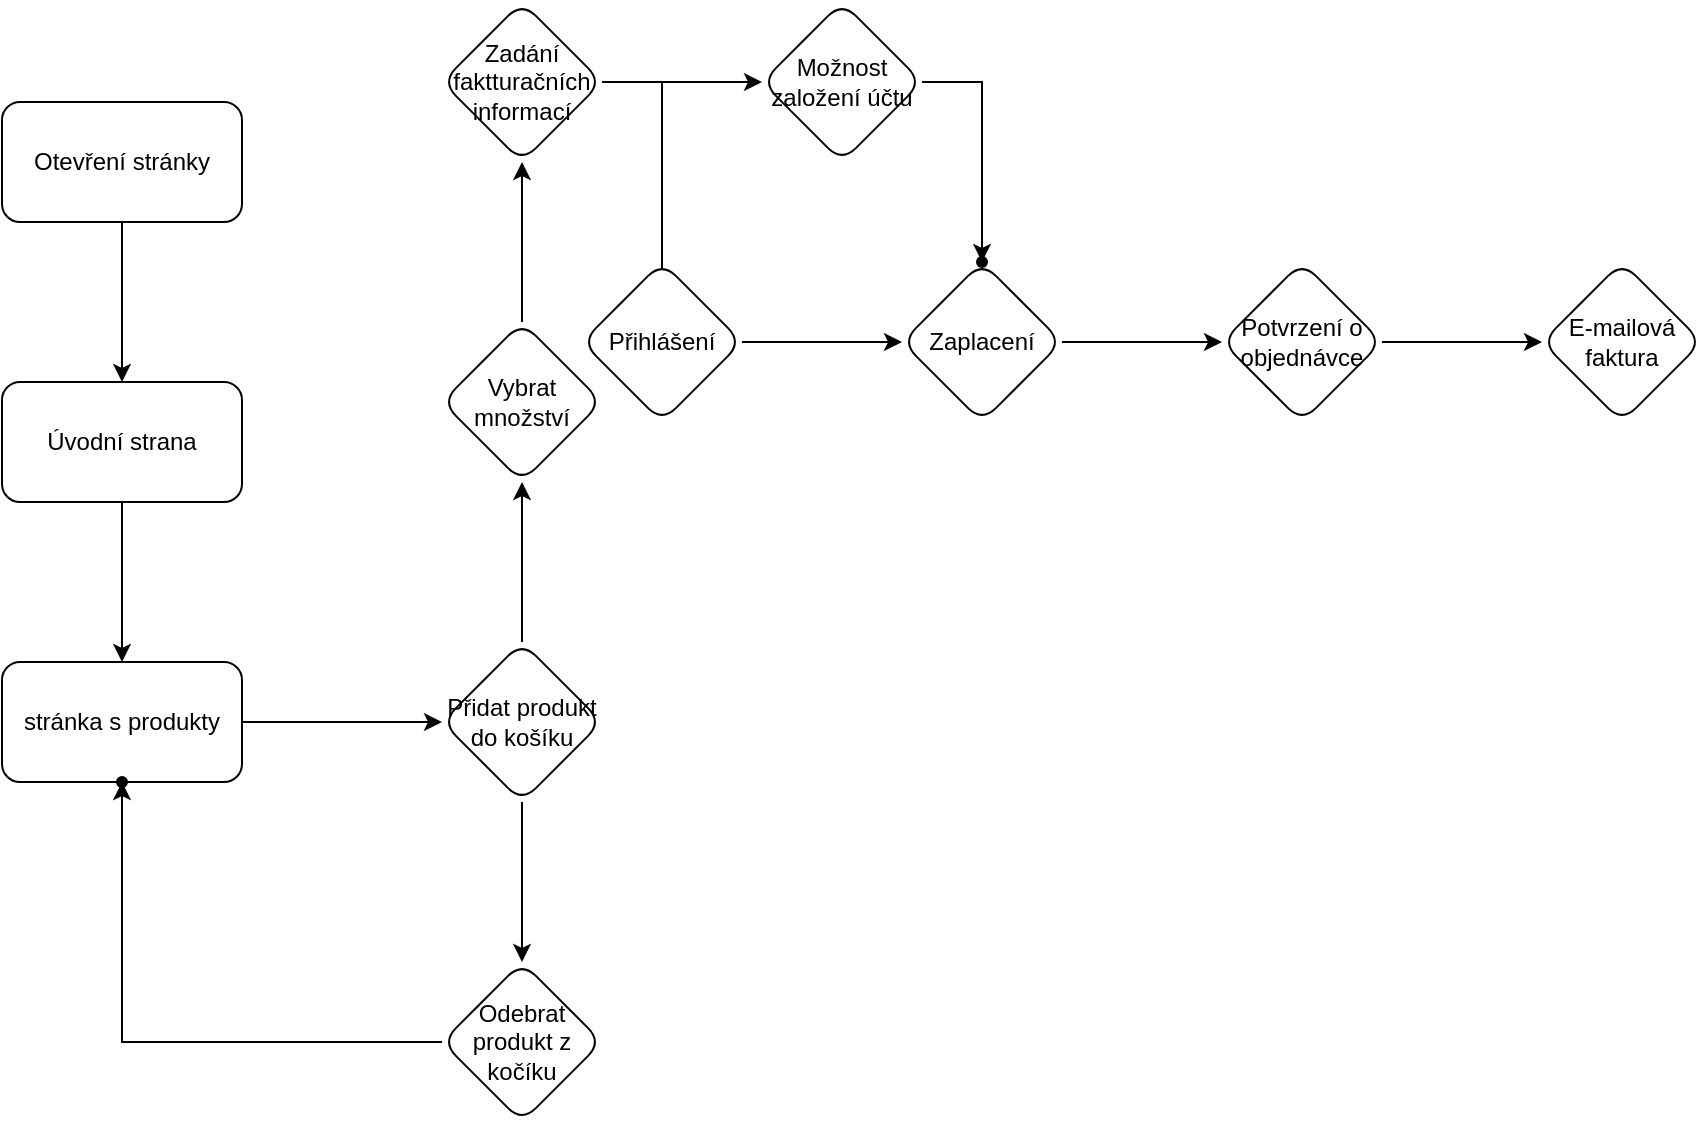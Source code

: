 <mxfile version="24.9.1">
  <diagram name="Stránka-1" id="ANxnp5V-Et5JiFklmYNx">
    <mxGraphModel dx="662" dy="1553" grid="1" gridSize="10" guides="1" tooltips="1" connect="1" arrows="1" fold="1" page="1" pageScale="1" pageWidth="827" pageHeight="1169" math="0" shadow="0">
      <root>
        <mxCell id="0" />
        <mxCell id="1" parent="0" />
        <mxCell id="ovMC8eiY4_NIdsbzDghb-4" value="" style="edgeStyle=orthogonalEdgeStyle;rounded=0;orthogonalLoop=1;jettySize=auto;html=1;" edge="1" parent="1" source="ovMC8eiY4_NIdsbzDghb-2" target="ovMC8eiY4_NIdsbzDghb-3">
          <mxGeometry relative="1" as="geometry" />
        </mxCell>
        <mxCell id="ovMC8eiY4_NIdsbzDghb-2" value="Otevření stránky" style="rounded=1;whiteSpace=wrap;html=1;" vertex="1" parent="1">
          <mxGeometry x="70" y="40" width="120" height="60" as="geometry" />
        </mxCell>
        <mxCell id="ovMC8eiY4_NIdsbzDghb-6" value="" style="edgeStyle=orthogonalEdgeStyle;rounded=0;orthogonalLoop=1;jettySize=auto;html=1;" edge="1" parent="1" source="ovMC8eiY4_NIdsbzDghb-3" target="ovMC8eiY4_NIdsbzDghb-5">
          <mxGeometry relative="1" as="geometry" />
        </mxCell>
        <mxCell id="ovMC8eiY4_NIdsbzDghb-3" value="Úvodní strana" style="whiteSpace=wrap;html=1;rounded=1;" vertex="1" parent="1">
          <mxGeometry x="70" y="180" width="120" height="60" as="geometry" />
        </mxCell>
        <mxCell id="ovMC8eiY4_NIdsbzDghb-8" value="" style="edgeStyle=orthogonalEdgeStyle;rounded=0;orthogonalLoop=1;jettySize=auto;html=1;" edge="1" parent="1" source="ovMC8eiY4_NIdsbzDghb-5" target="ovMC8eiY4_NIdsbzDghb-7">
          <mxGeometry relative="1" as="geometry" />
        </mxCell>
        <mxCell id="ovMC8eiY4_NIdsbzDghb-5" value="stránka s produkty" style="whiteSpace=wrap;html=1;rounded=1;" vertex="1" parent="1">
          <mxGeometry x="70" y="320" width="120" height="60" as="geometry" />
        </mxCell>
        <mxCell id="ovMC8eiY4_NIdsbzDghb-10" value="" style="edgeStyle=orthogonalEdgeStyle;rounded=0;orthogonalLoop=1;jettySize=auto;html=1;" edge="1" parent="1" source="ovMC8eiY4_NIdsbzDghb-7" target="ovMC8eiY4_NIdsbzDghb-9">
          <mxGeometry relative="1" as="geometry" />
        </mxCell>
        <mxCell id="ovMC8eiY4_NIdsbzDghb-14" value="" style="edgeStyle=orthogonalEdgeStyle;rounded=0;orthogonalLoop=1;jettySize=auto;html=1;" edge="1" parent="1" source="ovMC8eiY4_NIdsbzDghb-7" target="ovMC8eiY4_NIdsbzDghb-13">
          <mxGeometry relative="1" as="geometry" />
        </mxCell>
        <mxCell id="ovMC8eiY4_NIdsbzDghb-7" value="Přidat produkt do košíku" style="rhombus;whiteSpace=wrap;html=1;rounded=1;" vertex="1" parent="1">
          <mxGeometry x="290" y="310" width="80" height="80" as="geometry" />
        </mxCell>
        <mxCell id="ovMC8eiY4_NIdsbzDghb-12" value="" style="edgeStyle=orthogonalEdgeStyle;rounded=0;orthogonalLoop=1;jettySize=auto;html=1;" edge="1" parent="1" source="ovMC8eiY4_NIdsbzDghb-9" target="ovMC8eiY4_NIdsbzDghb-11">
          <mxGeometry relative="1" as="geometry" />
        </mxCell>
        <mxCell id="ovMC8eiY4_NIdsbzDghb-9" value="Vybrat množství" style="rhombus;whiteSpace=wrap;html=1;rounded=1;" vertex="1" parent="1">
          <mxGeometry x="290" y="150" width="80" height="80" as="geometry" />
        </mxCell>
        <mxCell id="ovMC8eiY4_NIdsbzDghb-18" value="" style="edgeStyle=orthogonalEdgeStyle;rounded=0;orthogonalLoop=1;jettySize=auto;html=1;" edge="1" parent="1" source="ovMC8eiY4_NIdsbzDghb-11" target="ovMC8eiY4_NIdsbzDghb-17">
          <mxGeometry relative="1" as="geometry">
            <Array as="points">
              <mxPoint x="410" y="30" />
              <mxPoint x="410" y="30" />
            </Array>
          </mxGeometry>
        </mxCell>
        <mxCell id="ovMC8eiY4_NIdsbzDghb-11" value="Zadání faktturačních informací" style="rhombus;whiteSpace=wrap;html=1;rounded=1;" vertex="1" parent="1">
          <mxGeometry x="290" y="-10" width="80" height="80" as="geometry" />
        </mxCell>
        <mxCell id="ovMC8eiY4_NIdsbzDghb-16" value="" style="edgeStyle=orthogonalEdgeStyle;rounded=0;orthogonalLoop=1;jettySize=auto;html=1;" edge="1" parent="1" source="ovMC8eiY4_NIdsbzDghb-13" target="ovMC8eiY4_NIdsbzDghb-15">
          <mxGeometry relative="1" as="geometry" />
        </mxCell>
        <mxCell id="ovMC8eiY4_NIdsbzDghb-13" value="Odebrat produkt z kočíku" style="rhombus;whiteSpace=wrap;html=1;rounded=1;" vertex="1" parent="1">
          <mxGeometry x="290" y="470" width="80" height="80" as="geometry" />
        </mxCell>
        <mxCell id="ovMC8eiY4_NIdsbzDghb-15" value="" style="shape=waypoint;sketch=0;size=6;pointerEvents=1;points=[];fillColor=default;resizable=0;rotatable=0;perimeter=centerPerimeter;snapToPoint=1;rounded=1;" vertex="1" parent="1">
          <mxGeometry x="120" y="370" width="20" height="20" as="geometry" />
        </mxCell>
        <mxCell id="ovMC8eiY4_NIdsbzDghb-28" value="" style="edgeStyle=orthogonalEdgeStyle;rounded=0;orthogonalLoop=1;jettySize=auto;html=1;" edge="1" parent="1" source="ovMC8eiY4_NIdsbzDghb-17" target="ovMC8eiY4_NIdsbzDghb-27">
          <mxGeometry relative="1" as="geometry" />
        </mxCell>
        <mxCell id="ovMC8eiY4_NIdsbzDghb-17" value="Možnost založení účtu" style="rhombus;whiteSpace=wrap;html=1;rounded=1;" vertex="1" parent="1">
          <mxGeometry x="450" y="-10" width="80" height="80" as="geometry" />
        </mxCell>
        <mxCell id="ovMC8eiY4_NIdsbzDghb-20" value="" style="endArrow=none;html=1;rounded=0;" edge="1" parent="1">
          <mxGeometry width="50" height="50" relative="1" as="geometry">
            <mxPoint x="400" y="130" as="sourcePoint" />
            <mxPoint x="400" y="30" as="targetPoint" />
          </mxGeometry>
        </mxCell>
        <mxCell id="ovMC8eiY4_NIdsbzDghb-26" value="" style="edgeStyle=orthogonalEdgeStyle;rounded=0;orthogonalLoop=1;jettySize=auto;html=1;" edge="1" parent="1" source="ovMC8eiY4_NIdsbzDghb-22" target="ovMC8eiY4_NIdsbzDghb-25">
          <mxGeometry relative="1" as="geometry" />
        </mxCell>
        <mxCell id="ovMC8eiY4_NIdsbzDghb-22" value="Přihlášení" style="rhombus;whiteSpace=wrap;html=1;rounded=1;" vertex="1" parent="1">
          <mxGeometry x="360" y="120" width="80" height="80" as="geometry" />
        </mxCell>
        <mxCell id="ovMC8eiY4_NIdsbzDghb-30" value="" style="edgeStyle=orthogonalEdgeStyle;rounded=0;orthogonalLoop=1;jettySize=auto;html=1;" edge="1" parent="1" source="ovMC8eiY4_NIdsbzDghb-25" target="ovMC8eiY4_NIdsbzDghb-29">
          <mxGeometry relative="1" as="geometry" />
        </mxCell>
        <mxCell id="ovMC8eiY4_NIdsbzDghb-25" value="Zaplacení" style="rhombus;whiteSpace=wrap;html=1;rounded=1;" vertex="1" parent="1">
          <mxGeometry x="520" y="120" width="80" height="80" as="geometry" />
        </mxCell>
        <mxCell id="ovMC8eiY4_NIdsbzDghb-27" value="" style="shape=waypoint;sketch=0;size=6;pointerEvents=1;points=[];fillColor=default;resizable=0;rotatable=0;perimeter=centerPerimeter;snapToPoint=1;rounded=1;" vertex="1" parent="1">
          <mxGeometry x="550" y="110" width="20" height="20" as="geometry" />
        </mxCell>
        <mxCell id="ovMC8eiY4_NIdsbzDghb-32" value="" style="edgeStyle=orthogonalEdgeStyle;rounded=0;orthogonalLoop=1;jettySize=auto;html=1;" edge="1" parent="1" source="ovMC8eiY4_NIdsbzDghb-29" target="ovMC8eiY4_NIdsbzDghb-31">
          <mxGeometry relative="1" as="geometry" />
        </mxCell>
        <mxCell id="ovMC8eiY4_NIdsbzDghb-29" value="Potvrzení o objednávce" style="rhombus;whiteSpace=wrap;html=1;rounded=1;" vertex="1" parent="1">
          <mxGeometry x="680" y="120" width="80" height="80" as="geometry" />
        </mxCell>
        <mxCell id="ovMC8eiY4_NIdsbzDghb-31" value="E-mailová faktura" style="rhombus;whiteSpace=wrap;html=1;rounded=1;" vertex="1" parent="1">
          <mxGeometry x="840" y="120" width="80" height="80" as="geometry" />
        </mxCell>
      </root>
    </mxGraphModel>
  </diagram>
</mxfile>
